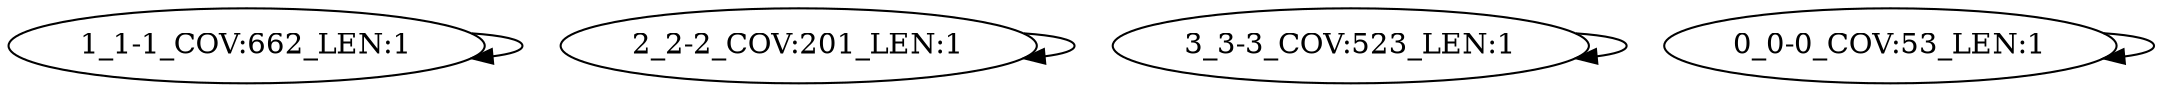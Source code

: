 digraph G {
    "1_1-1_COV:662_LEN:1" -> "1_1-1_COV:662_LEN:1";
    "2_2-2_COV:201_LEN:1" -> "2_2-2_COV:201_LEN:1";
    "3_3-3_COV:523_LEN:1" -> "3_3-3_COV:523_LEN:1";
    "0_0-0_COV:53_LEN:1" -> "0_0-0_COV:53_LEN:1";
}
